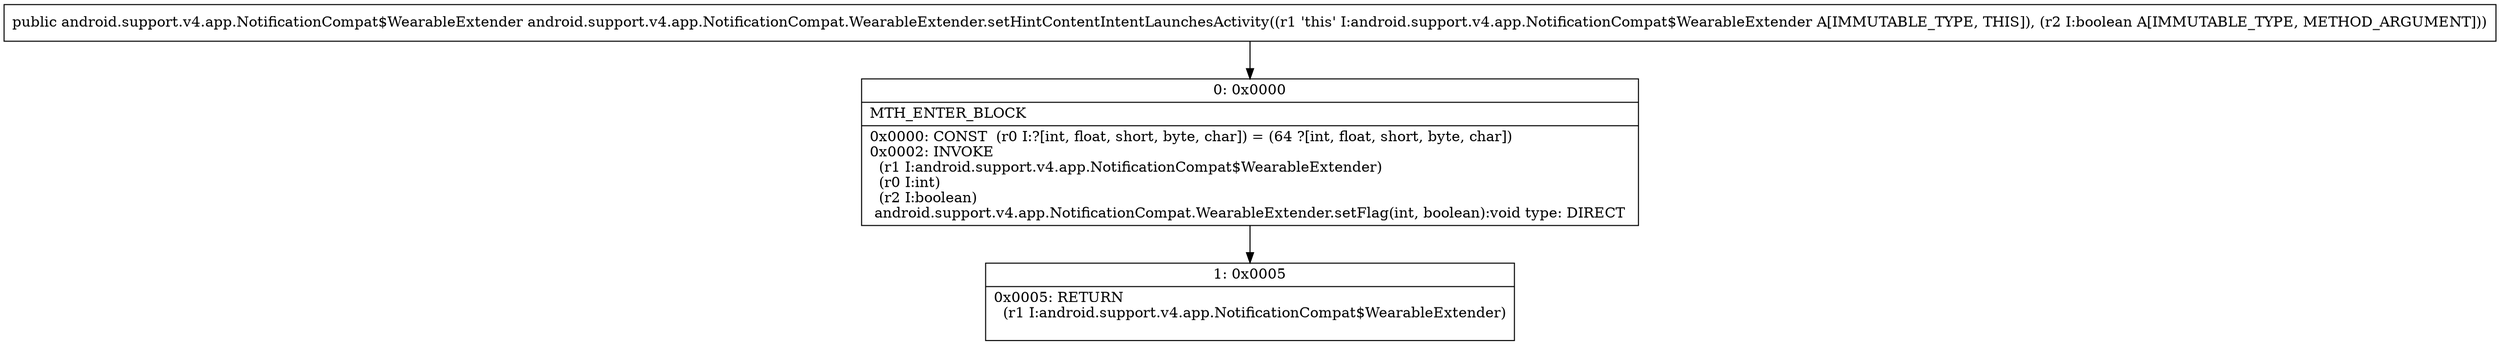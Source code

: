 digraph "CFG forandroid.support.v4.app.NotificationCompat.WearableExtender.setHintContentIntentLaunchesActivity(Z)Landroid\/support\/v4\/app\/NotificationCompat$WearableExtender;" {
Node_0 [shape=record,label="{0\:\ 0x0000|MTH_ENTER_BLOCK\l|0x0000: CONST  (r0 I:?[int, float, short, byte, char]) = (64 ?[int, float, short, byte, char]) \l0x0002: INVOKE  \l  (r1 I:android.support.v4.app.NotificationCompat$WearableExtender)\l  (r0 I:int)\l  (r2 I:boolean)\l android.support.v4.app.NotificationCompat.WearableExtender.setFlag(int, boolean):void type: DIRECT \l}"];
Node_1 [shape=record,label="{1\:\ 0x0005|0x0005: RETURN  \l  (r1 I:android.support.v4.app.NotificationCompat$WearableExtender)\l \l}"];
MethodNode[shape=record,label="{public android.support.v4.app.NotificationCompat$WearableExtender android.support.v4.app.NotificationCompat.WearableExtender.setHintContentIntentLaunchesActivity((r1 'this' I:android.support.v4.app.NotificationCompat$WearableExtender A[IMMUTABLE_TYPE, THIS]), (r2 I:boolean A[IMMUTABLE_TYPE, METHOD_ARGUMENT])) }"];
MethodNode -> Node_0;
Node_0 -> Node_1;
}

